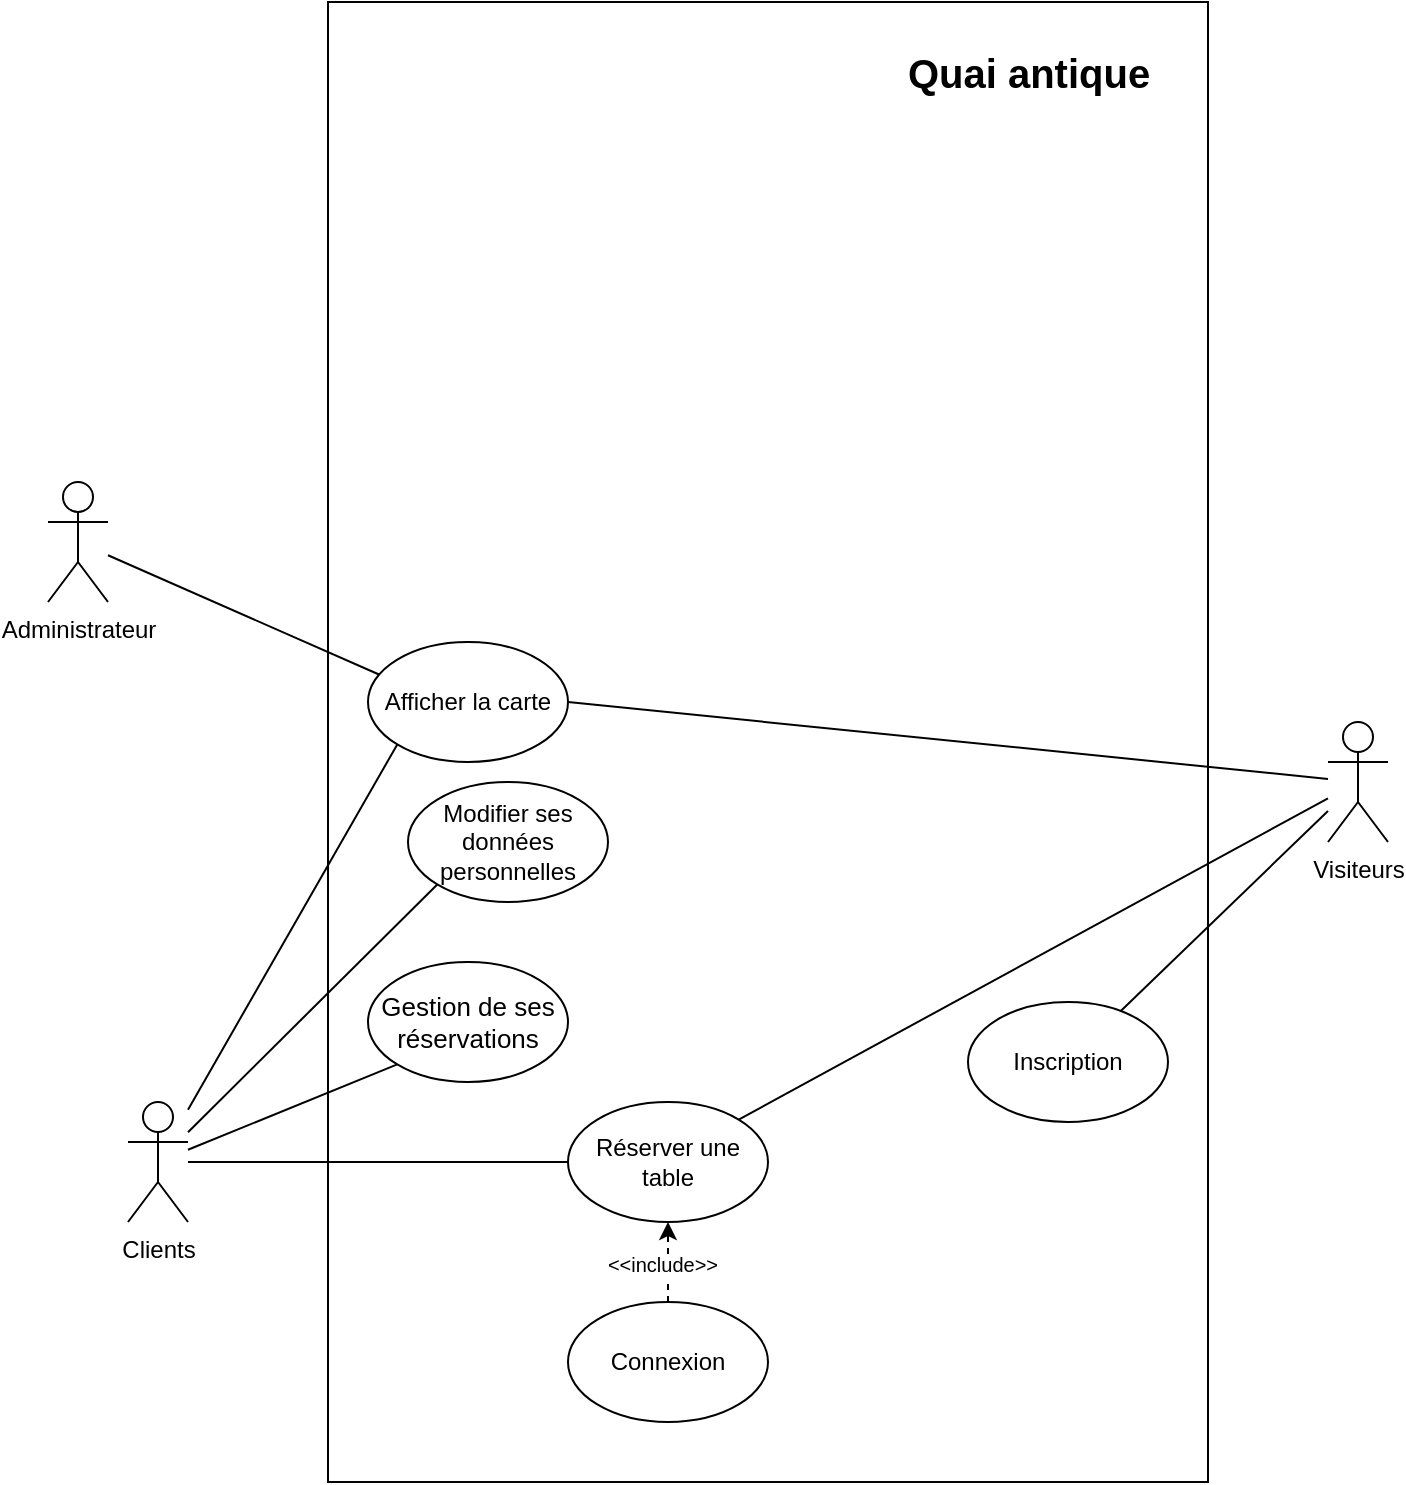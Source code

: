 <mxfile version="27.1.6">
  <diagram name="Page-1" id="9ogXYmJ0NX8_20f_0i38">
    <mxGraphModel dx="1375" dy="1920" grid="1" gridSize="10" guides="1" tooltips="1" connect="1" arrows="1" fold="1" page="1" pageScale="1" pageWidth="827" pageHeight="1169" math="0" shadow="0">
      <root>
        <mxCell id="0" />
        <mxCell id="1" parent="0" />
        <mxCell id="Xps_S79tUpGcCryAK6wD-1" value="" style="rounded=0;whiteSpace=wrap;html=1;" parent="1" vertex="1">
          <mxGeometry x="220" y="-80" width="440" height="740" as="geometry" />
        </mxCell>
        <mxCell id="Xps_S79tUpGcCryAK6wD-2" value="Quai antique" style="text;html=1;fontSize=20;fontStyle=1;verticalAlign=middle;align=center;fontColor=light-dark(#000000,#FFFFFF);" parent="1" vertex="1">
          <mxGeometry x="520" y="-70" width="100" height="50" as="geometry" />
        </mxCell>
        <mxCell id="ZktZ5bHbsv_R6d8ZuHNL-2" style="rounded=0;orthogonalLoop=1;jettySize=auto;html=1;entryX=0.055;entryY=0.271;entryDx=0;entryDy=0;endArrow=none;startFill=0;entryPerimeter=0;" edge="1" parent="1" source="Xps_S79tUpGcCryAK6wD-4" target="ZktZ5bHbsv_R6d8ZuHNL-1">
          <mxGeometry relative="1" as="geometry" />
        </mxCell>
        <mxCell id="Xps_S79tUpGcCryAK6wD-4" value="&lt;div&gt;Administrateur&lt;/div&gt;" style="shape=umlActor;verticalLabelPosition=bottom;verticalAlign=top;html=1;outlineConnect=0;" parent="1" vertex="1">
          <mxGeometry x="80" y="160" width="30" height="60" as="geometry" />
        </mxCell>
        <mxCell id="Xps_S79tUpGcCryAK6wD-13" style="rounded=0;orthogonalLoop=1;jettySize=auto;html=1;endArrow=none;startFill=0;entryX=0;entryY=0.5;entryDx=0;entryDy=0;" parent="1" source="Xps_S79tUpGcCryAK6wD-5" target="Xps_S79tUpGcCryAK6wD-12" edge="1">
          <mxGeometry relative="1" as="geometry">
            <mxPoint x="330" y="500" as="targetPoint" />
          </mxGeometry>
        </mxCell>
        <mxCell id="Xps_S79tUpGcCryAK6wD-5" value="&lt;div&gt;Clients&lt;/div&gt;" style="shape=umlActor;verticalLabelPosition=bottom;verticalAlign=top;html=1;outlineConnect=0;" parent="1" vertex="1">
          <mxGeometry x="120" y="470" width="30" height="60" as="geometry" />
        </mxCell>
        <mxCell id="Xps_S79tUpGcCryAK6wD-14" style="rounded=0;orthogonalLoop=1;jettySize=auto;html=1;entryX=1;entryY=0;entryDx=0;entryDy=0;endArrow=none;startFill=0;" parent="1" source="Xps_S79tUpGcCryAK6wD-6" target="Xps_S79tUpGcCryAK6wD-12" edge="1">
          <mxGeometry relative="1" as="geometry" />
        </mxCell>
        <mxCell id="Xps_S79tUpGcCryAK6wD-6" value="Visiteurs" style="shape=umlActor;verticalLabelPosition=bottom;verticalAlign=top;html=1;outlineConnect=0;" parent="1" vertex="1">
          <mxGeometry x="720" y="280" width="30" height="60" as="geometry" />
        </mxCell>
        <mxCell id="Xps_S79tUpGcCryAK6wD-8" value="Inscription" style="ellipse;whiteSpace=wrap;html=1;fontSize=12;" parent="1" vertex="1">
          <mxGeometry x="540" y="420" width="100" height="60" as="geometry" />
        </mxCell>
        <mxCell id="Xps_S79tUpGcCryAK6wD-9" style="rounded=0;orthogonalLoop=1;jettySize=auto;html=1;endArrow=none;startFill=0;" parent="1" source="Xps_S79tUpGcCryAK6wD-6" target="Xps_S79tUpGcCryAK6wD-8" edge="1">
          <mxGeometry relative="1" as="geometry">
            <mxPoint x="541" y="315" as="targetPoint" />
          </mxGeometry>
        </mxCell>
        <mxCell id="Xps_S79tUpGcCryAK6wD-12" value="Réserver une table" style="ellipse;whiteSpace=wrap;html=1;fontSize=12;" parent="1" vertex="1">
          <mxGeometry x="340" y="470" width="100" height="60" as="geometry" />
        </mxCell>
        <mxCell id="Xps_S79tUpGcCryAK6wD-17" style="edgeStyle=orthogonalEdgeStyle;rounded=0;orthogonalLoop=1;jettySize=auto;html=1;entryX=0.5;entryY=1;entryDx=0;entryDy=0;dashed=1;" parent="1" source="Xps_S79tUpGcCryAK6wD-15" target="Xps_S79tUpGcCryAK6wD-12" edge="1">
          <mxGeometry relative="1" as="geometry">
            <Array as="points" />
          </mxGeometry>
        </mxCell>
        <mxCell id="Xps_S79tUpGcCryAK6wD-18" value="&amp;lt;&amp;lt;include&amp;gt;&amp;gt;" style="edgeLabel;html=1;align=center;verticalAlign=middle;resizable=0;points=[];fontSize=10;" parent="Xps_S79tUpGcCryAK6wD-17" vertex="1" connectable="0">
          <mxGeometry x="-0.04" y="3" relative="1" as="geometry">
            <mxPoint as="offset" />
          </mxGeometry>
        </mxCell>
        <mxCell id="Xps_S79tUpGcCryAK6wD-15" value="Connexion" style="ellipse;whiteSpace=wrap;html=1;fontSize=12;" parent="1" vertex="1">
          <mxGeometry x="340" y="570" width="100" height="60" as="geometry" />
        </mxCell>
        <mxCell id="ZktZ5bHbsv_R6d8ZuHNL-1" value="Afficher la carte" style="ellipse;whiteSpace=wrap;html=1;fontSize=12;" vertex="1" parent="1">
          <mxGeometry x="240" y="240" width="100" height="60" as="geometry" />
        </mxCell>
        <mxCell id="ZktZ5bHbsv_R6d8ZuHNL-3" style="rounded=0;orthogonalLoop=1;jettySize=auto;html=1;entryX=0;entryY=1;entryDx=0;entryDy=0;endArrow=none;startFill=0;" edge="1" parent="1" source="Xps_S79tUpGcCryAK6wD-5" target="ZktZ5bHbsv_R6d8ZuHNL-1">
          <mxGeometry relative="1" as="geometry" />
        </mxCell>
        <mxCell id="ZktZ5bHbsv_R6d8ZuHNL-4" style="rounded=0;orthogonalLoop=1;jettySize=auto;html=1;entryX=1;entryY=0.5;entryDx=0;entryDy=0;endArrow=none;startFill=0;" edge="1" parent="1" source="Xps_S79tUpGcCryAK6wD-6" target="ZktZ5bHbsv_R6d8ZuHNL-1">
          <mxGeometry relative="1" as="geometry" />
        </mxCell>
        <mxCell id="ZktZ5bHbsv_R6d8ZuHNL-6" value="Gestion de ses réservations" style="ellipse;whiteSpace=wrap;html=1;fontSize=13;" vertex="1" parent="1">
          <mxGeometry x="240" y="400" width="100" height="60" as="geometry" />
        </mxCell>
        <mxCell id="ZktZ5bHbsv_R6d8ZuHNL-7" style="rounded=0;orthogonalLoop=1;jettySize=auto;html=1;entryX=0;entryY=1;entryDx=0;entryDy=0;endArrow=none;startFill=0;" edge="1" parent="1" source="Xps_S79tUpGcCryAK6wD-5" target="ZktZ5bHbsv_R6d8ZuHNL-6">
          <mxGeometry relative="1" as="geometry" />
        </mxCell>
        <mxCell id="ZktZ5bHbsv_R6d8ZuHNL-8" value="Modifier ses données personnelles" style="ellipse;whiteSpace=wrap;html=1;fontSize=12;" vertex="1" parent="1">
          <mxGeometry x="260" y="310" width="100" height="60" as="geometry" />
        </mxCell>
        <mxCell id="ZktZ5bHbsv_R6d8ZuHNL-9" style="rounded=0;orthogonalLoop=1;jettySize=auto;html=1;entryX=0;entryY=1;entryDx=0;entryDy=0;endArrow=none;startFill=0;" edge="1" parent="1" source="Xps_S79tUpGcCryAK6wD-5" target="ZktZ5bHbsv_R6d8ZuHNL-8">
          <mxGeometry relative="1" as="geometry" />
        </mxCell>
      </root>
    </mxGraphModel>
  </diagram>
</mxfile>
